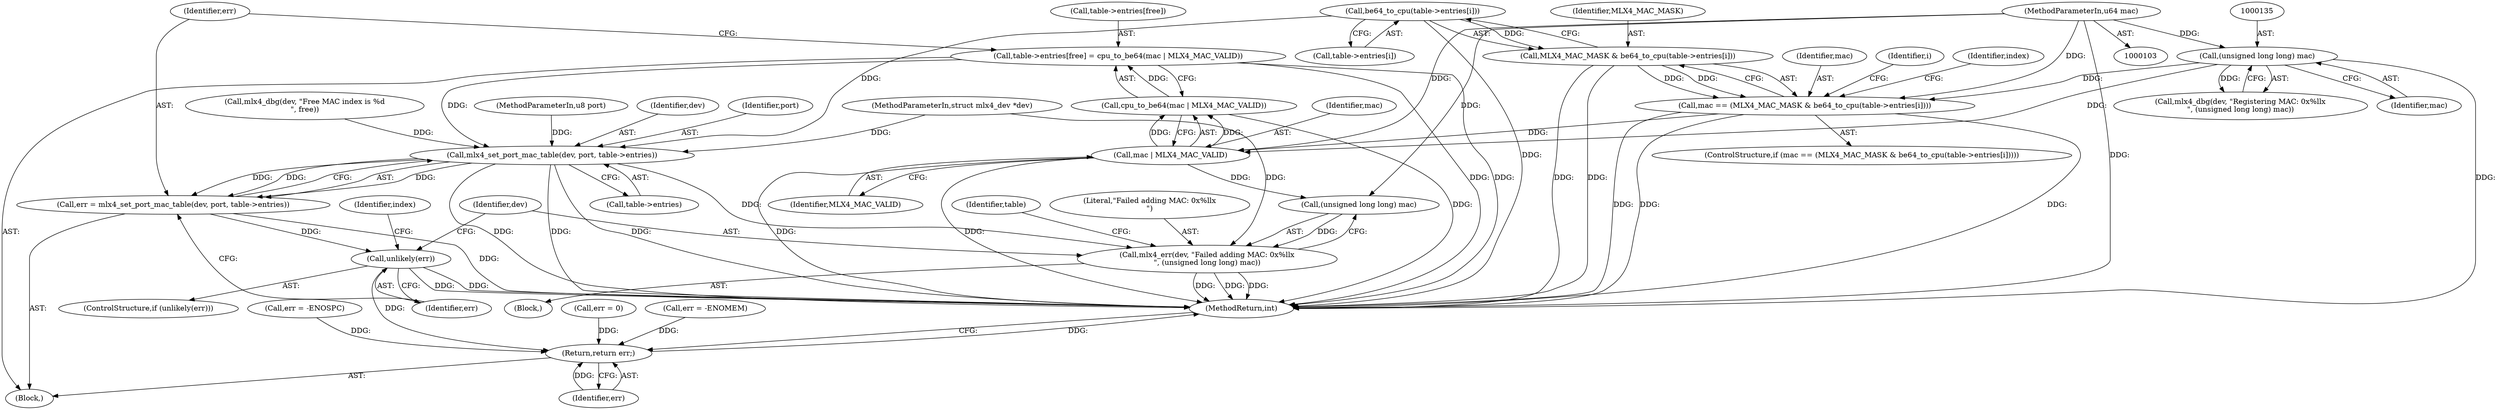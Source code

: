 digraph "0_linux_0926f91083f34d047abc74f1ca4fa6a9c161f7db@API" {
"1000228" [label="(Call,table->entries[free] = cpu_to_be64(mac | MLX4_MAC_VALID))"];
"1000234" [label="(Call,cpu_to_be64(mac | MLX4_MAC_VALID))"];
"1000235" [label="(Call,mac | MLX4_MAC_VALID)"];
"1000171" [label="(Call,mac == (MLX4_MAC_MASK & be64_to_cpu(table->entries[i])))"];
"1000134" [label="(Call,(unsigned long long) mac)"];
"1000106" [label="(MethodParameterIn,u64 mac)"];
"1000173" [label="(Call,MLX4_MAC_MASK & be64_to_cpu(table->entries[i]))"];
"1000175" [label="(Call,be64_to_cpu(table->entries[i]))"];
"1000240" [label="(Call,mlx4_set_port_mac_table(dev, port, table->entries))"];
"1000238" [label="(Call,err = mlx4_set_port_mac_table(dev, port, table->entries))"];
"1000247" [label="(Call,unlikely(err))"];
"1000285" [label="(Return,return err;)"];
"1000250" [label="(Call,mlx4_err(dev, \"Failed adding MAC: 0x%llx\n\", (unsigned long long) mac))"];
"1000131" [label="(Call,mlx4_dbg(dev, \"Registering MAC: 0x%llx\n\", (unsigned long long) mac))"];
"1000123" [label="(Call,err = 0)"];
"1000242" [label="(Identifier,port)"];
"1000173" [label="(Call,MLX4_MAC_MASK & be64_to_cpu(table->entries[i]))"];
"1000243" [label="(Call,table->entries)"];
"1000104" [label="(MethodParameterIn,struct mlx4_dev *dev)"];
"1000237" [label="(Identifier,MLX4_MAC_VALID)"];
"1000203" [label="(Call,mlx4_dbg(dev, \"Free MAC index is %d\n\", free))"];
"1000172" [label="(Identifier,mac)"];
"1000285" [label="(Return,return err;)"];
"1000175" [label="(Call,be64_to_cpu(table->entries[i]))"];
"1000251" [label="(Identifier,dev)"];
"1000152" [label="(Identifier,i)"];
"1000106" [label="(MethodParameterIn,u64 mac)"];
"1000174" [label="(Identifier,MLX4_MAC_MASK)"];
"1000198" [label="(Call,err = -ENOMEM)"];
"1000171" [label="(Call,mac == (MLX4_MAC_MASK & be64_to_cpu(table->entries[i])))"];
"1000136" [label="(Identifier,mac)"];
"1000239" [label="(Identifier,err)"];
"1000176" [label="(Call,table->entries[i])"];
"1000134" [label="(Call,(unsigned long long) mac)"];
"1000247" [label="(Call,unlikely(err))"];
"1000259" [label="(Identifier,table)"];
"1000240" [label="(Call,mlx4_set_port_mac_table(dev, port, table->entries))"];
"1000234" [label="(Call,cpu_to_be64(mac | MLX4_MAC_VALID))"];
"1000250" [label="(Call,mlx4_err(dev, \"Failed adding MAC: 0x%llx\n\", (unsigned long long) mac))"];
"1000105" [label="(MethodParameterIn,u8 port)"];
"1000229" [label="(Call,table->entries[free])"];
"1000246" [label="(ControlStructure,if (unlikely(err)))"];
"1000253" [label="(Call,(unsigned long long) mac)"];
"1000238" [label="(Call,err = mlx4_set_port_mac_table(dev, port, table->entries))"];
"1000170" [label="(ControlStructure,if (mac == (MLX4_MAC_MASK & be64_to_cpu(table->entries[i]))))"];
"1000287" [label="(MethodReturn,int)"];
"1000228" [label="(Call,table->entries[free] = cpu_to_be64(mac | MLX4_MAC_VALID))"];
"1000248" [label="(Identifier,err)"];
"1000286" [label="(Identifier,err)"];
"1000241" [label="(Identifier,dev)"];
"1000252" [label="(Literal,\"Failed adding MAC: 0x%llx\n\")"];
"1000236" [label="(Identifier,mac)"];
"1000108" [label="(Block,)"];
"1000273" [label="(Identifier,index)"];
"1000249" [label="(Block,)"];
"1000216" [label="(Call,err = -ENOSPC)"];
"1000235" [label="(Call,mac | MLX4_MAC_VALID)"];
"1000184" [label="(Identifier,index)"];
"1000228" -> "1000108"  [label="AST: "];
"1000228" -> "1000234"  [label="CFG: "];
"1000229" -> "1000228"  [label="AST: "];
"1000234" -> "1000228"  [label="AST: "];
"1000239" -> "1000228"  [label="CFG: "];
"1000228" -> "1000287"  [label="DDG: "];
"1000228" -> "1000287"  [label="DDG: "];
"1000234" -> "1000228"  [label="DDG: "];
"1000228" -> "1000240"  [label="DDG: "];
"1000234" -> "1000235"  [label="CFG: "];
"1000235" -> "1000234"  [label="AST: "];
"1000234" -> "1000287"  [label="DDG: "];
"1000235" -> "1000234"  [label="DDG: "];
"1000235" -> "1000234"  [label="DDG: "];
"1000235" -> "1000237"  [label="CFG: "];
"1000236" -> "1000235"  [label="AST: "];
"1000237" -> "1000235"  [label="AST: "];
"1000235" -> "1000287"  [label="DDG: "];
"1000235" -> "1000287"  [label="DDG: "];
"1000171" -> "1000235"  [label="DDG: "];
"1000134" -> "1000235"  [label="DDG: "];
"1000106" -> "1000235"  [label="DDG: "];
"1000235" -> "1000253"  [label="DDG: "];
"1000171" -> "1000170"  [label="AST: "];
"1000171" -> "1000173"  [label="CFG: "];
"1000172" -> "1000171"  [label="AST: "];
"1000173" -> "1000171"  [label="AST: "];
"1000184" -> "1000171"  [label="CFG: "];
"1000152" -> "1000171"  [label="CFG: "];
"1000171" -> "1000287"  [label="DDG: "];
"1000171" -> "1000287"  [label="DDG: "];
"1000171" -> "1000287"  [label="DDG: "];
"1000134" -> "1000171"  [label="DDG: "];
"1000106" -> "1000171"  [label="DDG: "];
"1000173" -> "1000171"  [label="DDG: "];
"1000173" -> "1000171"  [label="DDG: "];
"1000134" -> "1000131"  [label="AST: "];
"1000134" -> "1000136"  [label="CFG: "];
"1000135" -> "1000134"  [label="AST: "];
"1000136" -> "1000134"  [label="AST: "];
"1000131" -> "1000134"  [label="CFG: "];
"1000134" -> "1000287"  [label="DDG: "];
"1000134" -> "1000131"  [label="DDG: "];
"1000106" -> "1000134"  [label="DDG: "];
"1000106" -> "1000103"  [label="AST: "];
"1000106" -> "1000287"  [label="DDG: "];
"1000106" -> "1000253"  [label="DDG: "];
"1000173" -> "1000175"  [label="CFG: "];
"1000174" -> "1000173"  [label="AST: "];
"1000175" -> "1000173"  [label="AST: "];
"1000173" -> "1000287"  [label="DDG: "];
"1000173" -> "1000287"  [label="DDG: "];
"1000175" -> "1000173"  [label="DDG: "];
"1000175" -> "1000176"  [label="CFG: "];
"1000176" -> "1000175"  [label="AST: "];
"1000175" -> "1000287"  [label="DDG: "];
"1000175" -> "1000240"  [label="DDG: "];
"1000240" -> "1000238"  [label="AST: "];
"1000240" -> "1000243"  [label="CFG: "];
"1000241" -> "1000240"  [label="AST: "];
"1000242" -> "1000240"  [label="AST: "];
"1000243" -> "1000240"  [label="AST: "];
"1000238" -> "1000240"  [label="CFG: "];
"1000240" -> "1000287"  [label="DDG: "];
"1000240" -> "1000287"  [label="DDG: "];
"1000240" -> "1000287"  [label="DDG: "];
"1000240" -> "1000238"  [label="DDG: "];
"1000240" -> "1000238"  [label="DDG: "];
"1000240" -> "1000238"  [label="DDG: "];
"1000203" -> "1000240"  [label="DDG: "];
"1000104" -> "1000240"  [label="DDG: "];
"1000105" -> "1000240"  [label="DDG: "];
"1000240" -> "1000250"  [label="DDG: "];
"1000238" -> "1000108"  [label="AST: "];
"1000239" -> "1000238"  [label="AST: "];
"1000248" -> "1000238"  [label="CFG: "];
"1000238" -> "1000287"  [label="DDG: "];
"1000238" -> "1000247"  [label="DDG: "];
"1000247" -> "1000246"  [label="AST: "];
"1000247" -> "1000248"  [label="CFG: "];
"1000248" -> "1000247"  [label="AST: "];
"1000251" -> "1000247"  [label="CFG: "];
"1000273" -> "1000247"  [label="CFG: "];
"1000247" -> "1000287"  [label="DDG: "];
"1000247" -> "1000287"  [label="DDG: "];
"1000247" -> "1000285"  [label="DDG: "];
"1000285" -> "1000108"  [label="AST: "];
"1000285" -> "1000286"  [label="CFG: "];
"1000286" -> "1000285"  [label="AST: "];
"1000287" -> "1000285"  [label="CFG: "];
"1000285" -> "1000287"  [label="DDG: "];
"1000286" -> "1000285"  [label="DDG: "];
"1000216" -> "1000285"  [label="DDG: "];
"1000198" -> "1000285"  [label="DDG: "];
"1000123" -> "1000285"  [label="DDG: "];
"1000250" -> "1000249"  [label="AST: "];
"1000250" -> "1000253"  [label="CFG: "];
"1000251" -> "1000250"  [label="AST: "];
"1000252" -> "1000250"  [label="AST: "];
"1000253" -> "1000250"  [label="AST: "];
"1000259" -> "1000250"  [label="CFG: "];
"1000250" -> "1000287"  [label="DDG: "];
"1000250" -> "1000287"  [label="DDG: "];
"1000250" -> "1000287"  [label="DDG: "];
"1000104" -> "1000250"  [label="DDG: "];
"1000253" -> "1000250"  [label="DDG: "];
}
